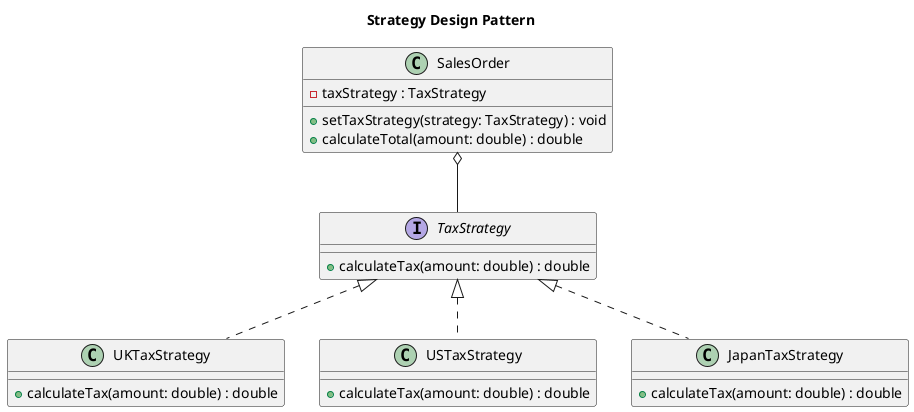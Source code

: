 @startuml
title Strategy Design Pattern

interface TaxStrategy {
    + calculateTax(amount: double) : double
}

class UKTaxStrategy {
    + calculateTax(amount: double) : double
}

class USTaxStrategy {
    + calculateTax(amount: double) : double
}

class JapanTaxStrategy {
    + calculateTax(amount: double) : double
}

TaxStrategy <|.. UKTaxStrategy
TaxStrategy <|.. USTaxStrategy
TaxStrategy <|.. JapanTaxStrategy

class SalesOrder {
    - taxStrategy : TaxStrategy
    + setTaxStrategy(strategy: TaxStrategy) : void
    + calculateTotal(amount: double) : double
}

SalesOrder o-- TaxStrategy

@enduml